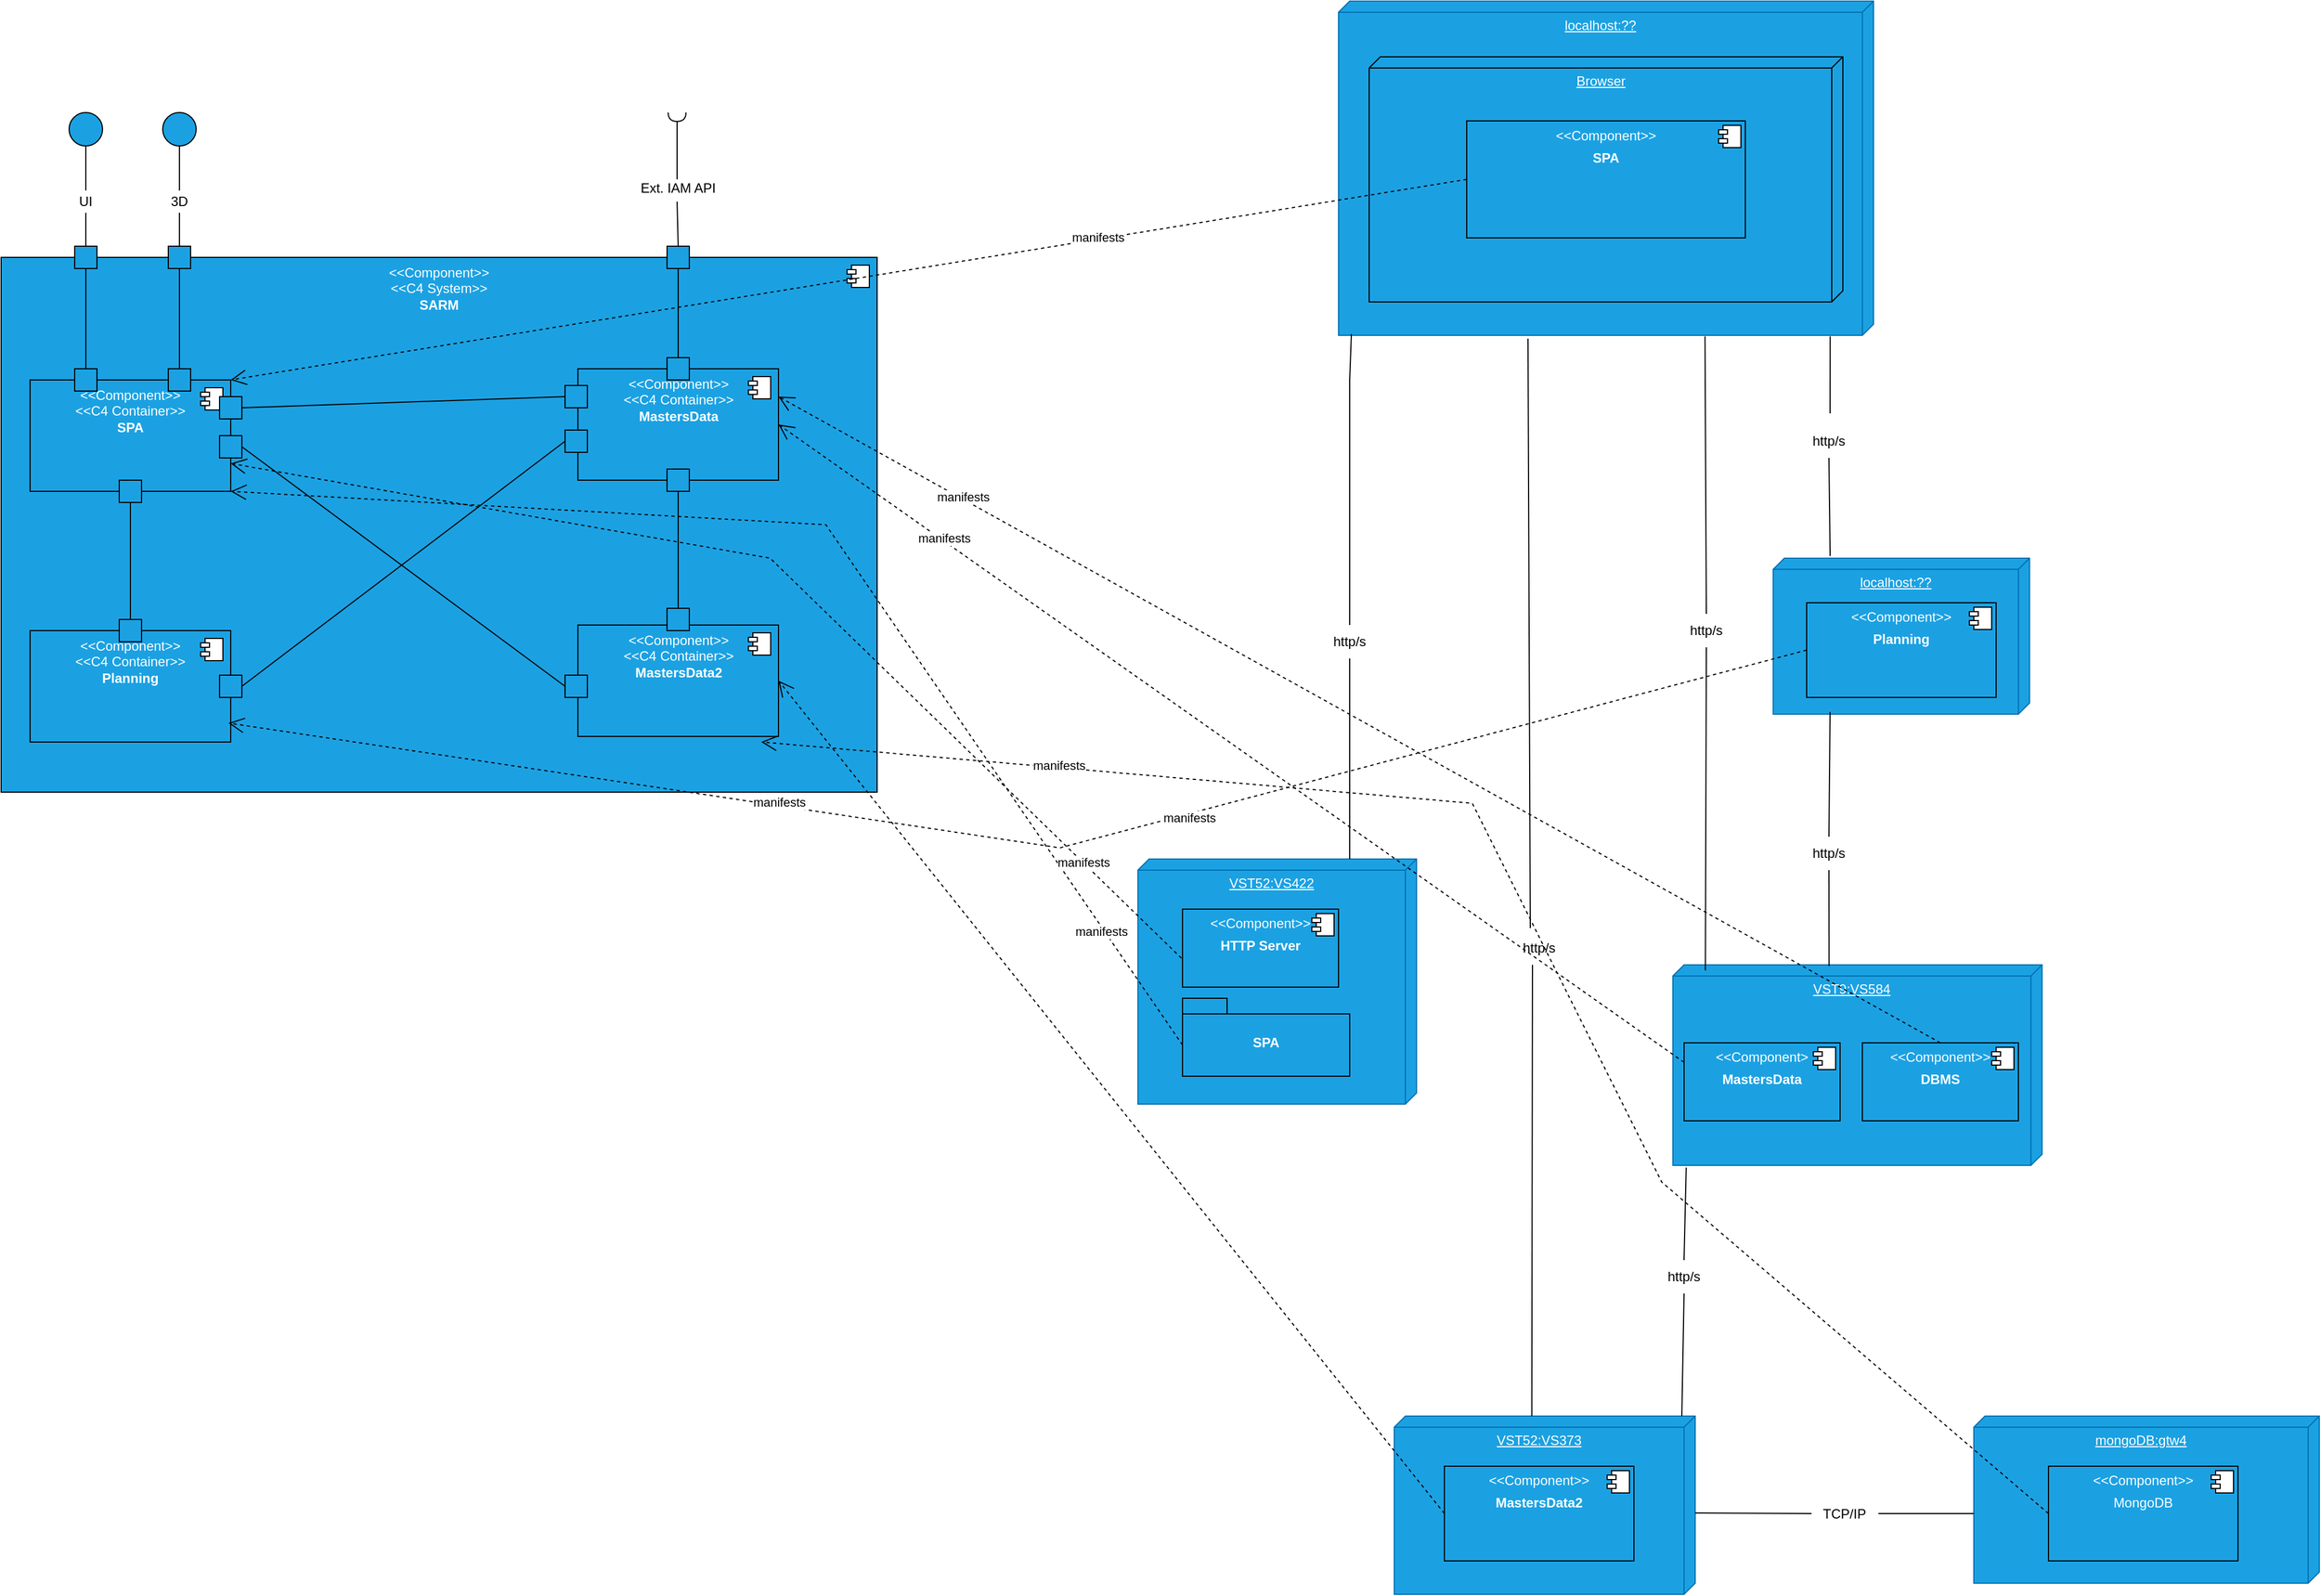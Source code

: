 <mxfile version="25.0.2">
  <diagram name="Página-1" id="kKBKMEyVlORLd3pp8Gom">
    <mxGraphModel dx="1434" dy="836" grid="1" gridSize="10" guides="1" tooltips="1" connect="1" arrows="1" fold="1" page="1" pageScale="1" pageWidth="827" pageHeight="1169" math="0" shadow="0">
      <root>
        <mxCell id="0" />
        <mxCell id="1" parent="0" />
        <mxCell id="b851_i1P047sGAbALsRa-54" value="localhost:??" style="verticalAlign=top;align=center;spacingTop=8;spacingLeft=2;spacingRight=12;shape=cube;size=10;direction=south;fontStyle=4;html=1;whiteSpace=wrap;fillColor=#1ba1e2;fontColor=#ffffff;strokeColor=#006EAF;" vertex="1" parent="1">
          <mxGeometry x="1690" y="530" width="230" height="140" as="geometry" />
        </mxCell>
        <mxCell id="b851_i1P047sGAbALsRa-69" value="VST9:VS584" style="verticalAlign=top;align=center;spacingTop=8;spacingLeft=2;spacingRight=12;shape=cube;size=10;direction=south;fontStyle=4;html=1;whiteSpace=wrap;fillColor=#1ba1e2;fontColor=#ffffff;strokeColor=#006EAF;" vertex="1" parent="1">
          <mxGeometry x="1600" y="895" width="331.25" height="180" as="geometry" />
        </mxCell>
        <mxCell id="b851_i1P047sGAbALsRa-57" value="VST52:VS422" style="verticalAlign=top;align=center;spacingTop=8;spacingLeft=2;spacingRight=12;shape=cube;size=10;direction=south;fontStyle=4;html=1;whiteSpace=wrap;fillColor=#1ba1e2;fontColor=#ffffff;strokeColor=#006EAF;" vertex="1" parent="1">
          <mxGeometry x="1120" y="800" width="250" height="220" as="geometry" />
        </mxCell>
        <mxCell id="WaPQrVIbH6Ur02eJdr64-1" value="&amp;lt;&amp;lt;Component&amp;gt;&amp;gt;&lt;div&gt;&amp;lt;&amp;lt;C4 System&amp;gt;&amp;gt;&lt;/div&gt;&lt;div style=&quot;padding-right: 0px;&quot;&gt;&lt;b&gt;SARM&lt;/b&gt;&lt;/div&gt;" style="html=1;dropTarget=0;whiteSpace=wrap;horizontal=1;verticalAlign=top;fillColor=#1ba1e2;fontColor=#ffffff;strokeColor=default;" parent="1" vertex="1">
          <mxGeometry x="100" y="260" width="786" height="480" as="geometry" />
        </mxCell>
        <mxCell id="WaPQrVIbH6Ur02eJdr64-2" value="" style="shape=module;jettyWidth=8;jettyHeight=4;" parent="WaPQrVIbH6Ur02eJdr64-1" vertex="1">
          <mxGeometry x="1" width="20" height="20" relative="1" as="geometry">
            <mxPoint x="-27" y="7" as="offset" />
          </mxGeometry>
        </mxCell>
        <mxCell id="WaPQrVIbH6Ur02eJdr64-3" value="&amp;lt;&amp;lt;Component&amp;gt;&amp;gt;&lt;div&gt;&amp;lt;&amp;lt;C4 Container&lt;span style=&quot;background-color: initial;&quot;&gt;&amp;gt;&amp;gt;&lt;/span&gt;&lt;/div&gt;&lt;div style=&quot;padding-right: 0px;&quot;&gt;&lt;b&gt;SPA&lt;/b&gt;&lt;/div&gt;" style="html=1;dropTarget=0;whiteSpace=wrap;horizontal=1;verticalAlign=top;fillColor=#1ba1e2;fontColor=#ffffff;strokeColor=default;" parent="1" vertex="1">
          <mxGeometry x="126" y="370" width="180" height="100" as="geometry" />
        </mxCell>
        <mxCell id="WaPQrVIbH6Ur02eJdr64-4" value="" style="shape=module;jettyWidth=8;jettyHeight=4;" parent="WaPQrVIbH6Ur02eJdr64-3" vertex="1">
          <mxGeometry x="1" width="20" height="20" relative="1" as="geometry">
            <mxPoint x="-27" y="7" as="offset" />
          </mxGeometry>
        </mxCell>
        <mxCell id="WaPQrVIbH6Ur02eJdr64-5" value="" style="whiteSpace=wrap;html=1;aspect=fixed;fillColor=#1ba1e2;fontColor=#ffffff;strokeColor=default;" parent="1" vertex="1">
          <mxGeometry x="166" y="250" width="20" height="20" as="geometry" />
        </mxCell>
        <mxCell id="WaPQrVIbH6Ur02eJdr64-6" value="" style="whiteSpace=wrap;html=1;aspect=fixed;fillColor=#1ba1e2;fontColor=#ffffff;strokeColor=default;" parent="1" vertex="1">
          <mxGeometry x="166" y="360" width="20" height="20" as="geometry" />
        </mxCell>
        <mxCell id="WaPQrVIbH6Ur02eJdr64-7" value="" style="whiteSpace=wrap;html=1;aspect=fixed;fillColor=#1ba1e2;fontColor=#ffffff;strokeColor=default;" parent="1" vertex="1">
          <mxGeometry x="250" y="360" width="20" height="20" as="geometry" />
        </mxCell>
        <mxCell id="WaPQrVIbH6Ur02eJdr64-8" value="" style="endArrow=none;html=1;rounded=0;entryX=0.5;entryY=1;entryDx=0;entryDy=0;exitX=0.5;exitY=0;exitDx=0;exitDy=0;" parent="1" source="WaPQrVIbH6Ur02eJdr64-6" target="WaPQrVIbH6Ur02eJdr64-5" edge="1">
          <mxGeometry width="50" height="50" relative="1" as="geometry">
            <mxPoint x="236" y="450" as="sourcePoint" />
            <mxPoint x="286" y="400" as="targetPoint" />
          </mxGeometry>
        </mxCell>
        <mxCell id="WaPQrVIbH6Ur02eJdr64-9" value="" style="endArrow=none;html=1;rounded=0;entryX=0.5;entryY=1;entryDx=0;entryDy=0;exitX=0.5;exitY=0;exitDx=0;exitDy=0;" parent="1" source="WaPQrVIbH6Ur02eJdr64-7" edge="1">
          <mxGeometry width="50" height="50" relative="1" as="geometry">
            <mxPoint x="276" y="390" as="sourcePoint" />
            <mxPoint x="260" y="270" as="targetPoint" />
          </mxGeometry>
        </mxCell>
        <mxCell id="WaPQrVIbH6Ur02eJdr64-10" value="" style="endArrow=none;html=1;rounded=0;exitX=0.5;exitY=0;exitDx=0;exitDy=0;entryX=0.5;entryY=1;entryDx=0;entryDy=0;" parent="1" source="WaPQrVIbH6Ur02eJdr64-13" target="WaPQrVIbH6Ur02eJdr64-11" edge="1">
          <mxGeometry width="50" height="50" relative="1" as="geometry">
            <mxPoint x="186" y="400" as="sourcePoint" />
            <mxPoint x="176" y="220" as="targetPoint" />
          </mxGeometry>
        </mxCell>
        <mxCell id="WaPQrVIbH6Ur02eJdr64-11" value="" style="ellipse;whiteSpace=wrap;html=1;aspect=fixed;fillColor=#1ba1e2;fontColor=#ffffff;strokeColor=default;" parent="1" vertex="1">
          <mxGeometry x="161" y="130" width="30" height="30" as="geometry" />
        </mxCell>
        <mxCell id="WaPQrVIbH6Ur02eJdr64-12" value="" style="endArrow=none;html=1;rounded=0;exitX=0.5;exitY=0;exitDx=0;exitDy=0;" parent="1" source="WaPQrVIbH6Ur02eJdr64-5" target="WaPQrVIbH6Ur02eJdr64-13" edge="1">
          <mxGeometry width="50" height="50" relative="1" as="geometry">
            <mxPoint x="176" y="250" as="sourcePoint" />
            <mxPoint x="176" y="220" as="targetPoint" />
          </mxGeometry>
        </mxCell>
        <mxCell id="WaPQrVIbH6Ur02eJdr64-13" value="UI" style="text;html=1;align=center;verticalAlign=middle;whiteSpace=wrap;rounded=0;" parent="1" vertex="1">
          <mxGeometry x="166" y="200" width="20" height="20" as="geometry" />
        </mxCell>
        <mxCell id="WaPQrVIbH6Ur02eJdr64-14" value="" style="whiteSpace=wrap;html=1;aspect=fixed;fillColor=#1ba1e2;fontColor=#ffffff;strokeColor=default;" parent="1" vertex="1">
          <mxGeometry x="250" y="250" width="20" height="20" as="geometry" />
        </mxCell>
        <mxCell id="WaPQrVIbH6Ur02eJdr64-15" value="" style="endArrow=none;html=1;rounded=0;exitX=0.5;exitY=0;exitDx=0;exitDy=0;entryX=0.5;entryY=1;entryDx=0;entryDy=0;" parent="1" source="WaPQrVIbH6Ur02eJdr64-18" target="WaPQrVIbH6Ur02eJdr64-16" edge="1">
          <mxGeometry width="50" height="50" relative="1" as="geometry">
            <mxPoint x="270" y="400" as="sourcePoint" />
            <mxPoint x="260" y="220" as="targetPoint" />
          </mxGeometry>
        </mxCell>
        <mxCell id="WaPQrVIbH6Ur02eJdr64-16" value="" style="ellipse;whiteSpace=wrap;html=1;aspect=fixed;fillColor=#1ba1e2;fontColor=#ffffff;strokeColor=default;" parent="1" vertex="1">
          <mxGeometry x="245" y="130" width="30" height="30" as="geometry" />
        </mxCell>
        <mxCell id="WaPQrVIbH6Ur02eJdr64-17" value="" style="endArrow=none;html=1;rounded=0;exitX=0.5;exitY=0;exitDx=0;exitDy=0;" parent="1" source="WaPQrVIbH6Ur02eJdr64-14" target="WaPQrVIbH6Ur02eJdr64-18" edge="1">
          <mxGeometry width="50" height="50" relative="1" as="geometry">
            <mxPoint x="260" y="250" as="sourcePoint" />
            <mxPoint x="260" y="220" as="targetPoint" />
          </mxGeometry>
        </mxCell>
        <mxCell id="WaPQrVIbH6Ur02eJdr64-18" value="3D" style="text;html=1;align=center;verticalAlign=middle;whiteSpace=wrap;rounded=0;" parent="1" vertex="1">
          <mxGeometry x="250" y="200" width="20" height="20" as="geometry" />
        </mxCell>
        <mxCell id="WaPQrVIbH6Ur02eJdr64-19" value="&amp;lt;&amp;lt;Component&amp;gt;&amp;gt;&lt;div&gt;&amp;lt;&amp;lt;C4 Container&lt;span style=&quot;background-color: initial;&quot;&gt;&amp;gt;&amp;gt;&lt;/span&gt;&lt;/div&gt;&lt;div&gt;&lt;b&gt;Planning&lt;/b&gt;&lt;/div&gt;" style="html=1;dropTarget=0;whiteSpace=wrap;horizontal=1;verticalAlign=top;fillColor=#1ba1e2;fontColor=#ffffff;strokeColor=default;" parent="1" vertex="1">
          <mxGeometry x="126" y="595" width="180" height="100" as="geometry" />
        </mxCell>
        <mxCell id="WaPQrVIbH6Ur02eJdr64-20" value="" style="shape=module;jettyWidth=8;jettyHeight=4;" parent="WaPQrVIbH6Ur02eJdr64-19" vertex="1">
          <mxGeometry x="1" width="20" height="20" relative="1" as="geometry">
            <mxPoint x="-27" y="7" as="offset" />
          </mxGeometry>
        </mxCell>
        <mxCell id="WaPQrVIbH6Ur02eJdr64-21" value="" style="whiteSpace=wrap;html=1;aspect=fixed;fillColor=#1ba1e2;fontColor=#ffffff;strokeColor=default;" parent="1" vertex="1">
          <mxGeometry x="206" y="460" width="20" height="20" as="geometry" />
        </mxCell>
        <mxCell id="WaPQrVIbH6Ur02eJdr64-22" value="" style="whiteSpace=wrap;html=1;aspect=fixed;fillColor=#1ba1e2;fontColor=#ffffff;strokeColor=default;" parent="1" vertex="1">
          <mxGeometry x="206" y="585" width="20" height="20" as="geometry" />
        </mxCell>
        <mxCell id="WaPQrVIbH6Ur02eJdr64-23" value="" style="endArrow=none;html=1;rounded=0;entryX=0.5;entryY=1;entryDx=0;entryDy=0;exitX=0.5;exitY=0;exitDx=0;exitDy=0;" parent="1" source="WaPQrVIbH6Ur02eJdr64-22" target="WaPQrVIbH6Ur02eJdr64-21" edge="1">
          <mxGeometry width="50" height="50" relative="1" as="geometry">
            <mxPoint x="236" y="690" as="sourcePoint" />
            <mxPoint x="286" y="640" as="targetPoint" />
            <Array as="points" />
          </mxGeometry>
        </mxCell>
        <mxCell id="WaPQrVIbH6Ur02eJdr64-24" value="&amp;lt;&amp;lt;Component&amp;gt;&amp;gt;&lt;div&gt;&amp;lt;&amp;lt;C4 Container&lt;span style=&quot;background-color: initial;&quot;&gt;&amp;gt;&amp;gt;&lt;/span&gt;&lt;/div&gt;&lt;div style=&quot;padding-right: 0px;&quot;&gt;&lt;b&gt;MastersData&lt;/b&gt;&lt;/div&gt;" style="html=1;dropTarget=0;whiteSpace=wrap;horizontal=1;verticalAlign=top;fillColor=#1ba1e2;fontColor=#ffffff;strokeColor=default;" parent="1" vertex="1">
          <mxGeometry x="617.5" y="360" width="180" height="100" as="geometry" />
        </mxCell>
        <mxCell id="WaPQrVIbH6Ur02eJdr64-25" value="" style="shape=module;jettyWidth=8;jettyHeight=4;" parent="WaPQrVIbH6Ur02eJdr64-24" vertex="1">
          <mxGeometry x="1" width="20" height="20" relative="1" as="geometry">
            <mxPoint x="-27" y="7" as="offset" />
          </mxGeometry>
        </mxCell>
        <mxCell id="WaPQrVIbH6Ur02eJdr64-26" value="" style="whiteSpace=wrap;html=1;aspect=fixed;fillColor=#1ba1e2;fontColor=#ffffff;strokeColor=default;" parent="1" vertex="1">
          <mxGeometry x="296" y="635" width="20" height="20" as="geometry" />
        </mxCell>
        <mxCell id="WaPQrVIbH6Ur02eJdr64-27" value="" style="whiteSpace=wrap;html=1;aspect=fixed;fillColor=#1ba1e2;fontColor=#ffffff;strokeColor=default;" parent="1" vertex="1">
          <mxGeometry x="296" y="385" width="20" height="20" as="geometry" />
        </mxCell>
        <mxCell id="WaPQrVIbH6Ur02eJdr64-28" value="" style="whiteSpace=wrap;html=1;aspect=fixed;fillColor=#1ba1e2;fontColor=#ffffff;strokeColor=default;" parent="1" vertex="1">
          <mxGeometry x="606" y="375" width="20" height="20" as="geometry" />
        </mxCell>
        <mxCell id="WaPQrVIbH6Ur02eJdr64-29" value="" style="whiteSpace=wrap;html=1;aspect=fixed;fillColor=#1ba1e2;fontColor=#ffffff;strokeColor=default;" parent="1" vertex="1">
          <mxGeometry x="606" y="415" width="20" height="20" as="geometry" />
        </mxCell>
        <mxCell id="WaPQrVIbH6Ur02eJdr64-30" value="" style="endArrow=none;html=1;rounded=0;entryX=0;entryY=0.5;entryDx=0;entryDy=0;exitX=1;exitY=0.5;exitDx=0;exitDy=0;" parent="1" source="WaPQrVIbH6Ur02eJdr64-26" target="WaPQrVIbH6Ur02eJdr64-29" edge="1">
          <mxGeometry width="50" height="50" relative="1" as="geometry">
            <mxPoint x="226" y="595" as="sourcePoint" />
            <mxPoint x="226" y="490" as="targetPoint" />
            <Array as="points" />
          </mxGeometry>
        </mxCell>
        <mxCell id="WaPQrVIbH6Ur02eJdr64-31" value="" style="endArrow=none;html=1;rounded=0;entryX=1;entryY=0.5;entryDx=0;entryDy=0;exitX=0;exitY=0.5;exitDx=0;exitDy=0;" parent="1" source="WaPQrVIbH6Ur02eJdr64-28" target="WaPQrVIbH6Ur02eJdr64-27" edge="1">
          <mxGeometry width="50" height="50" relative="1" as="geometry">
            <mxPoint x="226" y="595" as="sourcePoint" />
            <mxPoint x="226" y="490" as="targetPoint" />
            <Array as="points" />
          </mxGeometry>
        </mxCell>
        <mxCell id="WaPQrVIbH6Ur02eJdr64-39" value="" style="whiteSpace=wrap;html=1;aspect=fixed;fillColor=#1ba1e2;fontColor=#ffffff;strokeColor=default;" parent="1" vertex="1">
          <mxGeometry x="697.5" y="250" width="20" height="20" as="geometry" />
        </mxCell>
        <mxCell id="WaPQrVIbH6Ur02eJdr64-40" value="" style="whiteSpace=wrap;html=1;aspect=fixed;fillColor=#1ba1e2;fontColor=#ffffff;strokeColor=default;" parent="1" vertex="1">
          <mxGeometry x="697.5" y="350" width="20" height="20" as="geometry" />
        </mxCell>
        <mxCell id="WaPQrVIbH6Ur02eJdr64-41" value="" style="endArrow=none;html=1;rounded=0;entryX=0.5;entryY=1;entryDx=0;entryDy=0;exitX=0.5;exitY=0;exitDx=0;exitDy=0;" parent="1" source="WaPQrVIbH6Ur02eJdr64-40" target="WaPQrVIbH6Ur02eJdr64-39" edge="1">
          <mxGeometry width="50" height="50" relative="1" as="geometry">
            <mxPoint x="730.5" y="440" as="sourcePoint" />
            <mxPoint x="780.5" y="390" as="targetPoint" />
          </mxGeometry>
        </mxCell>
        <mxCell id="WaPQrVIbH6Ur02eJdr64-42" value="" style="endArrow=none;html=1;rounded=0;exitX=0.5;exitY=0;exitDx=0;exitDy=0;" parent="1" source="WaPQrVIbH6Ur02eJdr64-39" edge="1">
          <mxGeometry width="50" height="50" relative="1" as="geometry">
            <mxPoint x="670.5" y="240" as="sourcePoint" />
            <mxPoint x="706.5" y="210" as="targetPoint" />
          </mxGeometry>
        </mxCell>
        <mxCell id="WaPQrVIbH6Ur02eJdr64-43" value="Ext. IAM API" style="text;html=1;align=center;verticalAlign=middle;whiteSpace=wrap;rounded=0;" parent="1" vertex="1">
          <mxGeometry x="672" y="187.5" width="71" height="20" as="geometry" />
        </mxCell>
        <mxCell id="WaPQrVIbH6Ur02eJdr64-44" value="" style="rounded=0;orthogonalLoop=1;jettySize=auto;html=1;endArrow=halfCircle;endFill=0;endSize=6;strokeWidth=1;sketch=0;fontSize=12;curved=1;" parent="1" edge="1">
          <mxGeometry relative="1" as="geometry">
            <mxPoint x="706.5" y="190" as="sourcePoint" />
            <mxPoint x="706.5" y="130" as="targetPoint" />
          </mxGeometry>
        </mxCell>
        <mxCell id="WaPQrVIbH6Ur02eJdr64-45" value="" style="ellipse;whiteSpace=wrap;html=1;align=center;aspect=fixed;fillColor=none;strokeColor=none;resizable=0;perimeter=centerPerimeter;rotatable=0;allowArrows=0;points=[];outlineConnect=1;" parent="1" vertex="1">
          <mxGeometry x="576" y="440" width="10" height="10" as="geometry" />
        </mxCell>
        <mxCell id="tV7YJgzIkJSApshA3LUL-95" value="manifests" style="endArrow=open;endSize=12;dashed=1;html=1;rounded=0;entryX=1;entryY=1;entryDx=0;entryDy=0;exitX=0;exitY=0;exitDx=0;exitDy=42;exitPerimeter=0;" parent="1" source="b851_i1P047sGAbALsRa-65" target="WaPQrVIbH6Ur02eJdr64-3" edge="1">
          <mxGeometry x="-0.772" y="2" width="160" relative="1" as="geometry">
            <mxPoint x="1040" y="697" as="sourcePoint" />
            <mxPoint x="256" y="440" as="targetPoint" />
            <mxPoint as="offset" />
            <Array as="points">
              <mxPoint x="840" y="500" />
            </Array>
          </mxGeometry>
        </mxCell>
        <mxCell id="tV7YJgzIkJSApshA3LUL-97" value="manifests" style="endArrow=open;endSize=12;dashed=1;html=1;rounded=0;entryX=0.989;entryY=0.83;entryDx=0;entryDy=0;exitX=0;exitY=0.5;exitDx=0;exitDy=0;entryPerimeter=0;" parent="1" source="b851_i1P047sGAbALsRa-58" target="WaPQrVIbH6Ur02eJdr64-19" edge="1">
          <mxGeometry x="-0.207" y="4" width="160" relative="1" as="geometry">
            <mxPoint x="1696.94" y="614" as="sourcePoint" />
            <mxPoint x="316.0" y="695" as="targetPoint" />
            <mxPoint as="offset" />
            <Array as="points">
              <mxPoint x="1050" y="790" />
            </Array>
          </mxGeometry>
        </mxCell>
        <mxCell id="tV7YJgzIkJSApshA3LUL-98" value="manifests" style="endArrow=open;endSize=12;dashed=1;html=1;rounded=0;entryX=1;entryY=0.5;entryDx=0;entryDy=0;exitX=0;exitY=0.25;exitDx=0;exitDy=0;" parent="1" source="b851_i1P047sGAbALsRa-70" target="WaPQrVIbH6Ur02eJdr64-24" edge="1">
          <mxGeometry x="0.638" y="-2" width="160" relative="1" as="geometry">
            <mxPoint x="1480" y="640" as="sourcePoint" />
            <mxPoint x="746" y="540" as="targetPoint" />
            <mxPoint as="offset" />
          </mxGeometry>
        </mxCell>
        <mxCell id="tV7YJgzIkJSApshA3LUL-99" value="manifests" style="endArrow=open;endSize=12;dashed=1;html=1;rounded=0;exitX=0.5;exitY=0;exitDx=0;exitDy=0;entryX=1;entryY=0.25;entryDx=0;entryDy=0;" parent="1" source="b851_i1P047sGAbALsRa-72" target="WaPQrVIbH6Ur02eJdr64-24" edge="1">
          <mxGeometry x="0.684" y="-2" width="160" relative="1" as="geometry">
            <mxPoint x="1642.5" y="605" as="sourcePoint" />
            <mxPoint x="746" y="465" as="targetPoint" />
            <mxPoint as="offset" />
          </mxGeometry>
        </mxCell>
        <mxCell id="tV7YJgzIkJSApshA3LUL-100" value="manifests" style="endArrow=open;endSize=12;dashed=1;html=1;rounded=0;entryX=1;entryY=0.75;entryDx=0;entryDy=0;exitX=-0.007;exitY=0.629;exitDx=0;exitDy=0;exitPerimeter=0;" parent="1" source="b851_i1P047sGAbALsRa-63" target="WaPQrVIbH6Ur02eJdr64-3" edge="1">
          <mxGeometry x="-0.755" width="160" relative="1" as="geometry">
            <mxPoint x="1040" y="610" as="sourcePoint" />
            <mxPoint x="256" y="365" as="targetPoint" />
            <mxPoint as="offset" />
            <Array as="points">
              <mxPoint x="790" y="530" />
            </Array>
          </mxGeometry>
        </mxCell>
        <mxCell id="b851_i1P047sGAbALsRa-3" value="&amp;lt;&amp;lt;Component&amp;gt;&amp;gt;&lt;div&gt;&amp;lt;&amp;lt;C4 Container&lt;span style=&quot;background-color: initial;&quot;&gt;&amp;gt;&amp;gt;&lt;/span&gt;&lt;/div&gt;&lt;div style=&quot;padding-right: 0px;&quot;&gt;&lt;b&gt;MastersData2&lt;/b&gt;&lt;/div&gt;" style="html=1;dropTarget=0;whiteSpace=wrap;horizontal=1;verticalAlign=top;fillColor=#1ba1e2;fontColor=#ffffff;strokeColor=default;" vertex="1" parent="1">
          <mxGeometry x="617.5" y="590" width="180" height="100" as="geometry" />
        </mxCell>
        <mxCell id="b851_i1P047sGAbALsRa-4" value="" style="shape=module;jettyWidth=8;jettyHeight=4;" vertex="1" parent="b851_i1P047sGAbALsRa-3">
          <mxGeometry x="1" width="20" height="20" relative="1" as="geometry">
            <mxPoint x="-27" y="7" as="offset" />
          </mxGeometry>
        </mxCell>
        <mxCell id="b851_i1P047sGAbALsRa-5" value="" style="whiteSpace=wrap;html=1;aspect=fixed;fillColor=#1ba1e2;fontColor=#ffffff;strokeColor=default;" vertex="1" parent="1">
          <mxGeometry x="296" y="420" width="20" height="20" as="geometry" />
        </mxCell>
        <mxCell id="b851_i1P047sGAbALsRa-6" value="" style="endArrow=none;html=1;rounded=0;entryX=1;entryY=0.5;entryDx=0;entryDy=0;exitX=0;exitY=0.5;exitDx=0;exitDy=0;" edge="1" parent="1" source="b851_i1P047sGAbALsRa-7" target="b851_i1P047sGAbALsRa-5">
          <mxGeometry width="50" height="50" relative="1" as="geometry">
            <mxPoint x="616" y="395" as="sourcePoint" />
            <mxPoint x="326" y="405" as="targetPoint" />
            <Array as="points" />
          </mxGeometry>
        </mxCell>
        <mxCell id="b851_i1P047sGAbALsRa-7" value="" style="whiteSpace=wrap;html=1;aspect=fixed;fillColor=#1ba1e2;fontColor=#ffffff;strokeColor=default;" vertex="1" parent="1">
          <mxGeometry x="606" y="635" width="20" height="20" as="geometry" />
        </mxCell>
        <mxCell id="b851_i1P047sGAbALsRa-8" value="" style="whiteSpace=wrap;html=1;aspect=fixed;fillColor=#1ba1e2;fontColor=#ffffff;strokeColor=default;" vertex="1" parent="1">
          <mxGeometry x="697.5" y="450" width="20" height="20" as="geometry" />
        </mxCell>
        <mxCell id="b851_i1P047sGAbALsRa-9" value="" style="endArrow=none;html=1;rounded=0;entryX=0.5;entryY=1;entryDx=0;entryDy=0;exitX=0.5;exitY=0;exitDx=0;exitDy=0;" edge="1" parent="1" source="b851_i1P047sGAbALsRa-10" target="b851_i1P047sGAbALsRa-8">
          <mxGeometry width="50" height="50" relative="1" as="geometry">
            <mxPoint x="326" y="655" as="sourcePoint" />
            <mxPoint x="616" y="435" as="targetPoint" />
            <Array as="points" />
          </mxGeometry>
        </mxCell>
        <mxCell id="b851_i1P047sGAbALsRa-11" value="" style="endArrow=none;html=1;rounded=0;entryX=0.5;entryY=1;entryDx=0;entryDy=0;exitX=0.5;exitY=0;exitDx=0;exitDy=0;" edge="1" parent="1" source="b851_i1P047sGAbALsRa-3" target="b851_i1P047sGAbALsRa-10">
          <mxGeometry width="50" height="50" relative="1" as="geometry">
            <mxPoint x="708" y="590" as="sourcePoint" />
            <mxPoint x="708" y="470" as="targetPoint" />
            <Array as="points" />
          </mxGeometry>
        </mxCell>
        <mxCell id="b851_i1P047sGAbALsRa-10" value="" style="whiteSpace=wrap;html=1;aspect=fixed;fillColor=#1ba1e2;fontColor=#ffffff;strokeColor=default;" vertex="1" parent="1">
          <mxGeometry x="697.5" y="575" width="20" height="20" as="geometry" />
        </mxCell>
        <mxCell id="b851_i1P047sGAbALsRa-55" value="localhost:??" style="verticalAlign=top;align=center;spacingTop=8;spacingLeft=2;spacingRight=12;shape=cube;size=10;direction=south;fontStyle=4;html=1;whiteSpace=wrap;fillColor=#1ba1e2;fontColor=#ffffff;strokeColor=#006EAF;" vertex="1" parent="1">
          <mxGeometry x="1300" y="30" width="480" height="300" as="geometry" />
        </mxCell>
        <mxCell id="b851_i1P047sGAbALsRa-56" value="VST52:VS373" style="verticalAlign=top;align=center;spacingTop=8;spacingLeft=2;spacingRight=12;shape=cube;size=10;direction=south;fontStyle=4;html=1;whiteSpace=wrap;fillColor=#1ba1e2;fontColor=#ffffff;strokeColor=#006EAF;" vertex="1" parent="1">
          <mxGeometry x="1350" y="1300" width="270" height="160" as="geometry" />
        </mxCell>
        <mxCell id="b851_i1P047sGAbALsRa-58" value="&lt;p style=&quot;margin:0px;margin-top:6px;text-align:center;&quot;&gt;&amp;lt;&amp;lt;Component&amp;gt;&amp;gt;&lt;/p&gt;&lt;p style=&quot;margin:0px;margin-top:6px;text-align:center;&quot;&gt;&lt;b&gt;Planning&lt;/b&gt;&lt;/p&gt;" style="align=left;overflow=fill;html=1;dropTarget=0;whiteSpace=wrap;fillColor=#1ba1e2;fontColor=#ffffff;strokeColor=default;" vertex="1" parent="1">
          <mxGeometry x="1720" y="570" width="170" height="85" as="geometry" />
        </mxCell>
        <mxCell id="b851_i1P047sGAbALsRa-59" value="" style="shape=component;jettyWidth=8;jettyHeight=4;" vertex="1" parent="b851_i1P047sGAbALsRa-58">
          <mxGeometry x="1" width="20" height="20" relative="1" as="geometry">
            <mxPoint x="-24" y="4" as="offset" />
          </mxGeometry>
        </mxCell>
        <mxCell id="b851_i1P047sGAbALsRa-60" value="http/s" style="text;html=1;align=center;verticalAlign=middle;whiteSpace=wrap;rounded=0;" vertex="1" parent="1">
          <mxGeometry x="1600" y="580" width="60" height="30" as="geometry" />
        </mxCell>
        <mxCell id="b851_i1P047sGAbALsRa-61" value="" style="endArrow=none;html=1;rounded=0;entryX=1.003;entryY=0.315;entryDx=0;entryDy=0;entryPerimeter=0;" edge="1" parent="1" target="b851_i1P047sGAbALsRa-55">
          <mxGeometry width="50" height="50" relative="1" as="geometry">
            <mxPoint x="1630" y="580" as="sourcePoint" />
            <mxPoint x="1630" y="500" as="targetPoint" />
          </mxGeometry>
        </mxCell>
        <mxCell id="b851_i1P047sGAbALsRa-62" value="" style="endArrow=none;html=1;rounded=0;entryX=0.5;entryY=1;entryDx=0;entryDy=0;exitX=0.028;exitY=0.912;exitDx=0;exitDy=0;exitPerimeter=0;" edge="1" parent="1" source="b851_i1P047sGAbALsRa-69">
          <mxGeometry width="50" height="50" relative="1" as="geometry">
            <mxPoint x="1630" y="833" as="sourcePoint" />
            <mxPoint x="1630" y="610" as="targetPoint" />
          </mxGeometry>
        </mxCell>
        <mxCell id="b851_i1P047sGAbALsRa-63" value="&lt;p style=&quot;margin:0px;margin-top:6px;text-align:center;&quot;&gt;&amp;lt;&amp;lt;Component&amp;gt;&amp;gt;&lt;/p&gt;&lt;p style=&quot;margin:0px;margin-top:6px;text-align:center;&quot;&gt;&lt;b&gt;HTTP Server&lt;/b&gt;&lt;/p&gt;" style="align=left;overflow=fill;html=1;dropTarget=0;whiteSpace=wrap;fillColor=#1ba1e2;fontColor=#ffffff;strokeColor=default;" vertex="1" parent="1">
          <mxGeometry x="1160" y="845" width="140" height="70" as="geometry" />
        </mxCell>
        <mxCell id="b851_i1P047sGAbALsRa-64" value="" style="shape=component;jettyWidth=8;jettyHeight=4;" vertex="1" parent="b851_i1P047sGAbALsRa-63">
          <mxGeometry x="1" width="20" height="20" relative="1" as="geometry">
            <mxPoint x="-24" y="4" as="offset" />
          </mxGeometry>
        </mxCell>
        <mxCell id="b851_i1P047sGAbALsRa-65" value="SPA" style="shape=folder;fontStyle=1;spacingTop=10;tabWidth=40;tabHeight=14;tabPosition=left;html=1;whiteSpace=wrap;fillColor=#1ba1e2;fontColor=#ffffff;strokeColor=default;" vertex="1" parent="1">
          <mxGeometry x="1160" y="925" width="150" height="70" as="geometry" />
        </mxCell>
        <mxCell id="b851_i1P047sGAbALsRa-66" value="" style="endArrow=none;html=1;rounded=0;entryX=0.996;entryY=0.976;entryDx=0;entryDy=0;entryPerimeter=0;exitX=0.5;exitY=0;exitDx=0;exitDy=0;" edge="1" parent="1" source="b851_i1P047sGAbALsRa-67" target="b851_i1P047sGAbALsRa-55">
          <mxGeometry width="50" height="50" relative="1" as="geometry">
            <mxPoint x="1310" y="417" as="sourcePoint" />
            <mxPoint x="1440" y="330" as="targetPoint" />
            <Array as="points">
              <mxPoint x="1310" y="370" />
            </Array>
          </mxGeometry>
        </mxCell>
        <mxCell id="b851_i1P047sGAbALsRa-67" value="http/s" style="text;html=1;align=center;verticalAlign=middle;whiteSpace=wrap;rounded=0;" vertex="1" parent="1">
          <mxGeometry x="1280" y="590" width="60" height="30" as="geometry" />
        </mxCell>
        <mxCell id="b851_i1P047sGAbALsRa-68" value="" style="endArrow=none;html=1;rounded=0;entryX=0.5;entryY=1;entryDx=0;entryDy=0;exitX=0;exitY=0.24;exitDx=0;exitDy=0;exitPerimeter=0;" edge="1" parent="1" source="b851_i1P047sGAbALsRa-57" target="b851_i1P047sGAbALsRa-67">
          <mxGeometry width="50" height="50" relative="1" as="geometry">
            <mxPoint x="1310" y="560" as="sourcePoint" />
            <mxPoint x="1439.5" y="450" as="targetPoint" />
          </mxGeometry>
        </mxCell>
        <mxCell id="b851_i1P047sGAbALsRa-70" value="&lt;p style=&quot;margin:0px;margin-top:6px;text-align:center;&quot;&gt;&amp;lt;&amp;lt;Component&amp;gt;&lt;/p&gt;&lt;p style=&quot;margin:0px;margin-top:6px;text-align:center;&quot;&gt;&lt;b&gt;MastersData&lt;/b&gt;&lt;/p&gt;" style="align=left;overflow=fill;html=1;dropTarget=0;whiteSpace=wrap;fillColor=#1ba1e2;fontColor=#ffffff;strokeColor=default;" vertex="1" parent="1">
          <mxGeometry x="1610" y="965" width="140" height="70" as="geometry" />
        </mxCell>
        <mxCell id="b851_i1P047sGAbALsRa-71" value="" style="shape=component;jettyWidth=8;jettyHeight=4;" vertex="1" parent="b851_i1P047sGAbALsRa-70">
          <mxGeometry x="1" width="20" height="20" relative="1" as="geometry">
            <mxPoint x="-24" y="4" as="offset" />
          </mxGeometry>
        </mxCell>
        <mxCell id="b851_i1P047sGAbALsRa-72" value="&lt;p style=&quot;margin:0px;margin-top:6px;text-align:center;&quot;&gt;&amp;lt;&amp;lt;Component&amp;gt;&amp;gt;&lt;/p&gt;&lt;p style=&quot;margin:0px;margin-top:6px;text-align:center;&quot;&gt;&lt;b&gt;DBMS&lt;/b&gt;&lt;/p&gt;" style="align=left;overflow=fill;html=1;dropTarget=0;whiteSpace=wrap;fillColor=#1ba1e2;fontColor=#ffffff;strokeColor=default;" vertex="1" parent="1">
          <mxGeometry x="1770" y="965" width="140" height="70" as="geometry" />
        </mxCell>
        <mxCell id="b851_i1P047sGAbALsRa-73" value="" style="shape=component;jettyWidth=8;jettyHeight=4;" vertex="1" parent="b851_i1P047sGAbALsRa-72">
          <mxGeometry x="1" width="20" height="20" relative="1" as="geometry">
            <mxPoint x="-24" y="4" as="offset" />
          </mxGeometry>
        </mxCell>
        <mxCell id="b851_i1P047sGAbALsRa-74" value="Browser" style="verticalAlign=top;align=center;spacingTop=8;spacingLeft=2;spacingRight=12;shape=cube;size=10;direction=south;fontStyle=4;html=1;whiteSpace=wrap;fillColor=#1ba1e2;fontColor=#ffffff;strokeColor=default;" vertex="1" parent="1">
          <mxGeometry x="1327.5" y="80" width="425" height="220" as="geometry" />
        </mxCell>
        <mxCell id="b851_i1P047sGAbALsRa-75" value="&lt;p style=&quot;margin:0px;margin-top:6px;text-align:center;&quot;&gt;&amp;lt;&amp;lt;Component&amp;gt;&amp;gt;&lt;/p&gt;&lt;p style=&quot;margin:0px;margin-top:6px;text-align:center;&quot;&gt;&lt;b&gt;SPA&lt;/b&gt;&lt;/p&gt;" style="align=left;overflow=fill;html=1;dropTarget=0;whiteSpace=wrap;fillColor=#1ba1e2;fontColor=#ffffff;strokeColor=default;" vertex="1" parent="1">
          <mxGeometry x="1415" y="137.5" width="250" height="105" as="geometry" />
        </mxCell>
        <mxCell id="b851_i1P047sGAbALsRa-76" value="" style="shape=component;jettyWidth=8;jettyHeight=4;" vertex="1" parent="b851_i1P047sGAbALsRa-75">
          <mxGeometry x="1" width="20" height="20" relative="1" as="geometry">
            <mxPoint x="-24" y="4" as="offset" />
          </mxGeometry>
        </mxCell>
        <mxCell id="b851_i1P047sGAbALsRa-77" value="http/s" style="text;html=1;align=center;verticalAlign=middle;whiteSpace=wrap;rounded=0;" vertex="1" parent="1">
          <mxGeometry x="1450" y="865" width="60" height="30" as="geometry" />
        </mxCell>
        <mxCell id="b851_i1P047sGAbALsRa-78" value="" style="endArrow=none;html=1;rounded=0;exitX=0.367;exitY=-0.1;exitDx=0;exitDy=0;exitPerimeter=0;" edge="1" parent="1" source="b851_i1P047sGAbALsRa-77">
          <mxGeometry width="50" height="50" relative="1" as="geometry">
            <mxPoint x="1703.97" y="420.96" as="sourcePoint" />
            <mxPoint x="1470" y="333" as="targetPoint" />
          </mxGeometry>
        </mxCell>
        <mxCell id="b851_i1P047sGAbALsRa-79" value="" style="endArrow=none;html=1;rounded=0;entryX=0.4;entryY=1;entryDx=0;entryDy=0;exitX=0;exitY=0.543;exitDx=0;exitDy=0;exitPerimeter=0;entryPerimeter=0;" edge="1" parent="1" source="b851_i1P047sGAbALsRa-56" target="b851_i1P047sGAbALsRa-77">
          <mxGeometry width="50" height="50" relative="1" as="geometry">
            <mxPoint x="1479.995" y="1065" as="sourcePoint" />
            <mxPoint x="1613.47" y="695.96" as="targetPoint" />
          </mxGeometry>
        </mxCell>
        <mxCell id="b851_i1P047sGAbALsRa-80" value="" style="endArrow=none;html=1;rounded=0;exitX=0.5;exitY=0;exitDx=0;exitDy=0;entryX=1.011;entryY=0.964;entryDx=0;entryDy=0;entryPerimeter=0;" edge="1" parent="1" source="b851_i1P047sGAbALsRa-81" target="b851_i1P047sGAbALsRa-69">
          <mxGeometry width="50" height="50" relative="1" as="geometry">
            <mxPoint x="1610" y="1015" as="sourcePoint" />
            <mxPoint x="1611" y="1080" as="targetPoint" />
          </mxGeometry>
        </mxCell>
        <mxCell id="b851_i1P047sGAbALsRa-81" value="http/s" style="text;html=1;align=center;verticalAlign=middle;whiteSpace=wrap;rounded=0;" vertex="1" parent="1">
          <mxGeometry x="1580" y="1160" width="60" height="30" as="geometry" />
        </mxCell>
        <mxCell id="b851_i1P047sGAbALsRa-82" value="" style="endArrow=none;html=1;rounded=0;exitX=0.5;exitY=1;exitDx=0;exitDy=0;" edge="1" parent="1" source="b851_i1P047sGAbALsRa-81">
          <mxGeometry width="50" height="50" relative="1" as="geometry">
            <mxPoint x="1610" y="1035" as="sourcePoint" />
            <mxPoint x="1608" y="1300" as="targetPoint" />
          </mxGeometry>
        </mxCell>
        <mxCell id="b851_i1P047sGAbALsRa-83" value="&lt;p style=&quot;margin:0px;margin-top:6px;text-align:center;&quot;&gt;&amp;lt;&amp;lt;Component&amp;gt;&amp;gt;&lt;/p&gt;&lt;p style=&quot;margin:0px;margin-top:6px;text-align:center;&quot;&gt;&lt;b&gt;MastersData2&lt;/b&gt;&lt;/p&gt;" style="align=left;overflow=fill;html=1;dropTarget=0;whiteSpace=wrap;fillColor=#1ba1e2;fontColor=#ffffff;strokeColor=default;" vertex="1" parent="1">
          <mxGeometry x="1395" y="1345" width="170" height="85" as="geometry" />
        </mxCell>
        <mxCell id="b851_i1P047sGAbALsRa-84" value="" style="shape=component;jettyWidth=8;jettyHeight=4;" vertex="1" parent="b851_i1P047sGAbALsRa-83">
          <mxGeometry x="1" width="20" height="20" relative="1" as="geometry">
            <mxPoint x="-24" y="4" as="offset" />
          </mxGeometry>
        </mxCell>
        <mxCell id="b851_i1P047sGAbALsRa-85" value="mongoDB:gtw4" style="verticalAlign=top;align=center;spacingTop=8;spacingLeft=2;spacingRight=12;shape=cube;size=10;direction=south;fontStyle=4;html=1;whiteSpace=wrap;fillColor=#1ba1e2;fontColor=#ffffff;strokeColor=#006EAF;" vertex="1" parent="1">
          <mxGeometry x="1870" y="1300" width="310" height="150" as="geometry" />
        </mxCell>
        <mxCell id="b851_i1P047sGAbALsRa-86" value="&lt;p style=&quot;margin:0px;margin-top:6px;text-align:center;&quot;&gt;&amp;lt;&amp;lt;Component&amp;gt;&amp;gt;&lt;/p&gt;&lt;p style=&quot;margin:0px;margin-top:6px;text-align:center;&quot;&gt;MongoDB&lt;/p&gt;" style="align=left;overflow=fill;html=1;dropTarget=0;whiteSpace=wrap;fillColor=#1ba1e2;fontColor=#ffffff;strokeColor=default;" vertex="1" parent="1">
          <mxGeometry x="1937" y="1345" width="170" height="85" as="geometry" />
        </mxCell>
        <mxCell id="b851_i1P047sGAbALsRa-87" value="" style="shape=component;jettyWidth=8;jettyHeight=4;" vertex="1" parent="b851_i1P047sGAbALsRa-86">
          <mxGeometry x="1" width="20" height="20" relative="1" as="geometry">
            <mxPoint x="-24" y="4" as="offset" />
          </mxGeometry>
        </mxCell>
        <mxCell id="b851_i1P047sGAbALsRa-88" value="" style="endArrow=none;html=1;rounded=0;exitX=0;exitY=0.5;exitDx=0;exitDy=0;entryX=0.544;entryY=0;entryDx=0;entryDy=0;entryPerimeter=0;" edge="1" parent="1" source="b851_i1P047sGAbALsRa-89" target="b851_i1P047sGAbALsRa-56">
          <mxGeometry width="50" height="50" relative="1" as="geometry">
            <mxPoint x="1710" y="1370" as="sourcePoint" />
            <mxPoint x="1630" y="1390" as="targetPoint" />
          </mxGeometry>
        </mxCell>
        <mxCell id="b851_i1P047sGAbALsRa-89" value="TCP/IP" style="text;html=1;align=center;verticalAlign=middle;whiteSpace=wrap;rounded=0;" vertex="1" parent="1">
          <mxGeometry x="1724.38" y="1372.5" width="60" height="30" as="geometry" />
        </mxCell>
        <mxCell id="b851_i1P047sGAbALsRa-90" value="" style="endArrow=none;html=1;rounded=0;exitX=0.583;exitY=1;exitDx=0;exitDy=0;exitPerimeter=0;entryX=1;entryY=0.5;entryDx=0;entryDy=0;" edge="1" parent="1" source="b851_i1P047sGAbALsRa-85" target="b851_i1P047sGAbALsRa-89">
          <mxGeometry width="50" height="50" relative="1" as="geometry">
            <mxPoint x="1880.42" y="1228" as="sourcePoint" />
            <mxPoint x="1800" y="1265" as="targetPoint" />
          </mxGeometry>
        </mxCell>
        <mxCell id="b851_i1P047sGAbALsRa-91" value="" style="endArrow=none;html=1;rounded=0;entryX=1.003;entryY=0.081;entryDx=0;entryDy=0;entryPerimeter=0;" edge="1" parent="1" target="b851_i1P047sGAbALsRa-55">
          <mxGeometry width="50" height="50" relative="1" as="geometry">
            <mxPoint x="1741" y="400" as="sourcePoint" />
            <mxPoint x="1639" y="341" as="targetPoint" />
          </mxGeometry>
        </mxCell>
        <mxCell id="b851_i1P047sGAbALsRa-92" value="" style="endArrow=none;html=1;rounded=0;entryX=0.5;entryY=1;entryDx=0;entryDy=0;exitX=-0.014;exitY=0.778;exitDx=0;exitDy=0;exitPerimeter=0;" edge="1" parent="1" source="b851_i1P047sGAbALsRa-54" target="b851_i1P047sGAbALsRa-93">
          <mxGeometry width="50" height="50" relative="1" as="geometry">
            <mxPoint x="1740" y="520" as="sourcePoint" />
            <mxPoint x="1741" y="331" as="targetPoint" />
          </mxGeometry>
        </mxCell>
        <mxCell id="b851_i1P047sGAbALsRa-93" value="http/s" style="text;html=1;align=center;verticalAlign=middle;whiteSpace=wrap;rounded=0;" vertex="1" parent="1">
          <mxGeometry x="1710" y="410" width="60" height="30" as="geometry" />
        </mxCell>
        <mxCell id="b851_i1P047sGAbALsRa-94" value="" style="endArrow=none;html=1;rounded=0;entryX=1.003;entryY=0.081;entryDx=0;entryDy=0;entryPerimeter=0;exitX=0.5;exitY=0;exitDx=0;exitDy=0;" edge="1" parent="1" source="b851_i1P047sGAbALsRa-96">
          <mxGeometry width="50" height="50" relative="1" as="geometry">
            <mxPoint x="1741" y="737" as="sourcePoint" />
            <mxPoint x="1741" y="668" as="targetPoint" />
          </mxGeometry>
        </mxCell>
        <mxCell id="b851_i1P047sGAbALsRa-95" value="" style="endArrow=none;html=1;rounded=0;entryX=0.5;entryY=1;entryDx=0;entryDy=0;exitX=0.006;exitY=0.577;exitDx=0;exitDy=0;exitPerimeter=0;" edge="1" parent="1" source="b851_i1P047sGAbALsRa-69" target="b851_i1P047sGAbALsRa-96">
          <mxGeometry width="50" height="50" relative="1" as="geometry">
            <mxPoint x="1741" y="865" as="sourcePoint" />
            <mxPoint x="1741" y="668" as="targetPoint" />
          </mxGeometry>
        </mxCell>
        <mxCell id="b851_i1P047sGAbALsRa-96" value="http/s" style="text;html=1;align=center;verticalAlign=middle;whiteSpace=wrap;rounded=0;" vertex="1" parent="1">
          <mxGeometry x="1710" y="780" width="60" height="30" as="geometry" />
        </mxCell>
        <mxCell id="b851_i1P047sGAbALsRa-98" value="manifests" style="endArrow=open;endSize=12;dashed=1;html=1;rounded=0;entryX=1;entryY=0.5;entryDx=0;entryDy=0;exitX=0;exitY=0.5;exitDx=0;exitDy=0;" edge="1" parent="1" source="b851_i1P047sGAbALsRa-83" target="b851_i1P047sGAbALsRa-3">
          <mxGeometry x="0.822" y="69" width="160" relative="1" as="geometry">
            <mxPoint x="1390" y="1388" as="sourcePoint" />
            <mxPoint x="808" y="420" as="targetPoint" />
            <mxPoint x="1" as="offset" />
          </mxGeometry>
        </mxCell>
        <mxCell id="b851_i1P047sGAbALsRa-99" value="manifests" style="endArrow=open;endSize=12;dashed=1;html=1;rounded=0;entryX=0.914;entryY=1.05;entryDx=0;entryDy=0;exitX=0;exitY=0.5;exitDx=0;exitDy=0;entryPerimeter=0;" edge="1" parent="1" source="b851_i1P047sGAbALsRa-86" target="b851_i1P047sGAbALsRa-3">
          <mxGeometry x="0.638" y="-2" width="160" relative="1" as="geometry">
            <mxPoint x="1410" y="1406" as="sourcePoint" />
            <mxPoint x="808" y="650" as="targetPoint" />
            <mxPoint as="offset" />
            <Array as="points">
              <mxPoint x="1590" y="1090" />
              <mxPoint x="1420" y="750" />
            </Array>
          </mxGeometry>
        </mxCell>
        <mxCell id="tV7YJgzIkJSApshA3LUL-94" value="manifests" style="endArrow=open;endSize=12;dashed=1;html=1;rounded=0;entryX=1;entryY=0;entryDx=0;entryDy=0;exitX=0;exitY=0.5;exitDx=0;exitDy=0;" parent="1" source="b851_i1P047sGAbALsRa-75" target="WaPQrVIbH6Ur02eJdr64-3" edge="1">
          <mxGeometry x="-0.404" y="-2" width="160" relative="1" as="geometry">
            <mxPoint x="1305" y="155" as="sourcePoint" />
            <mxPoint x="256" y="340" as="targetPoint" />
            <mxPoint as="offset" />
          </mxGeometry>
        </mxCell>
      </root>
    </mxGraphModel>
  </diagram>
</mxfile>
